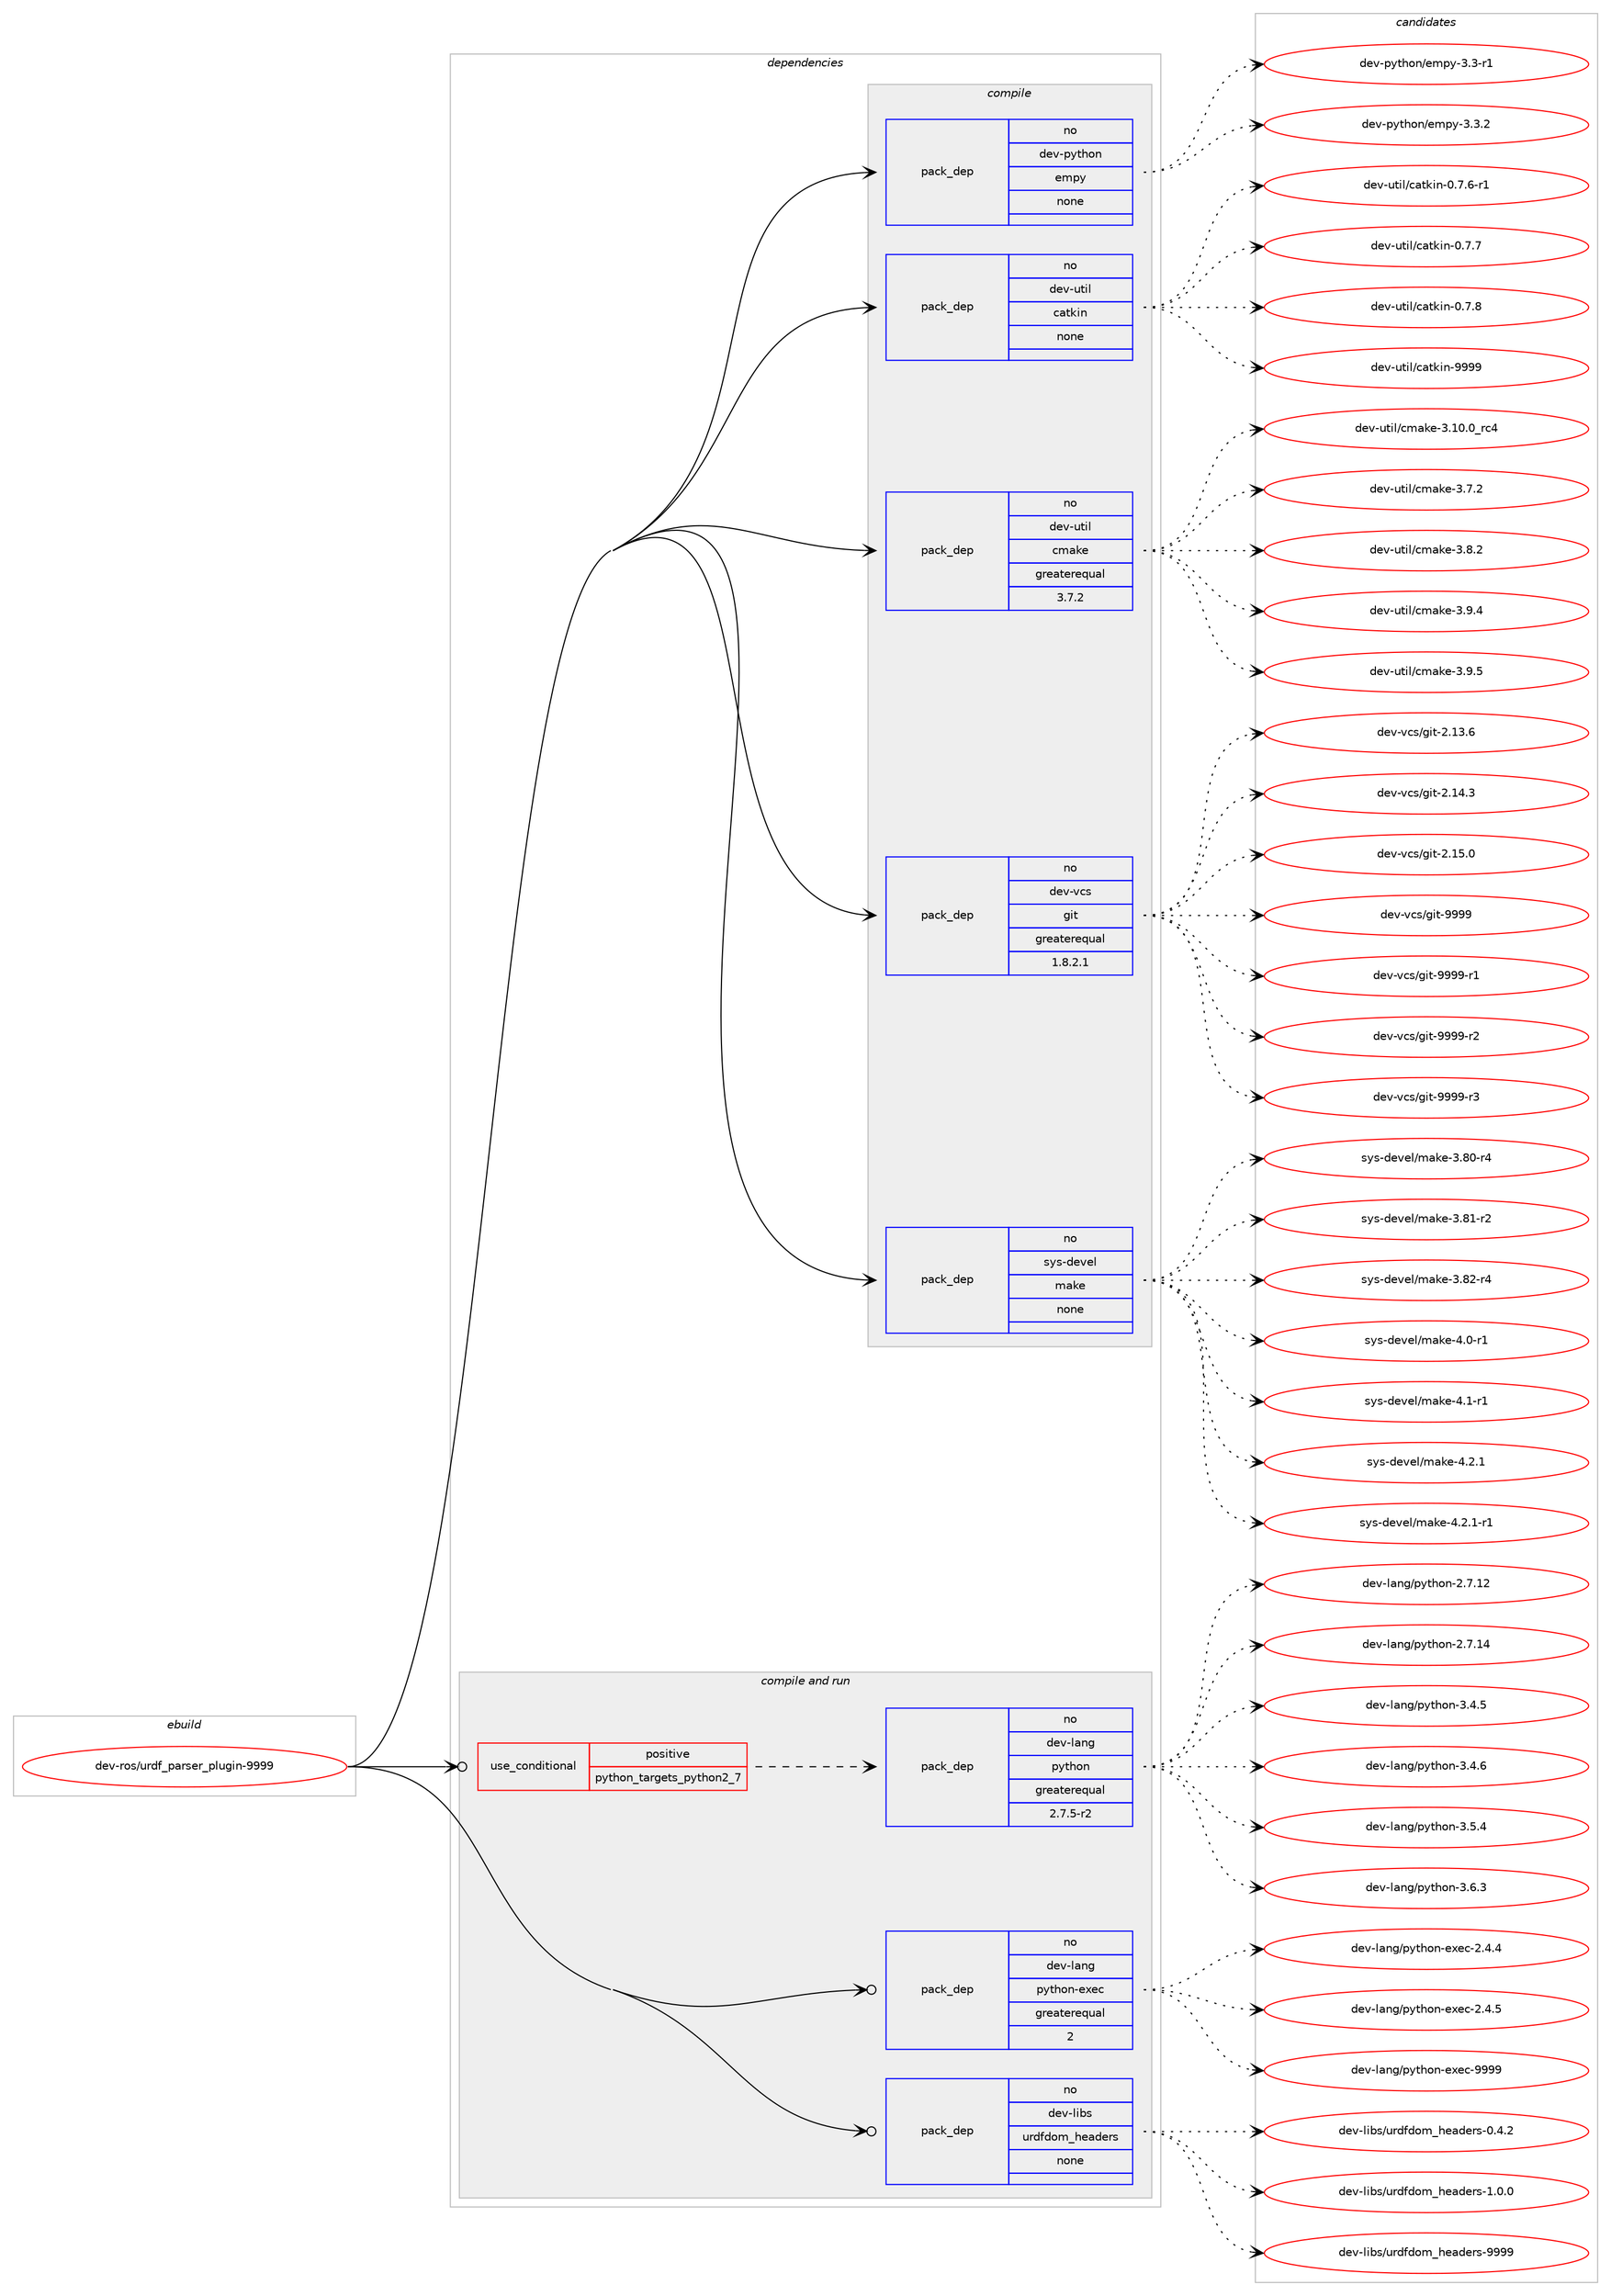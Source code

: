 digraph prolog {

# *************
# Graph options
# *************

newrank=true;
concentrate=true;
compound=true;
graph [rankdir=LR,fontname=Helvetica,fontsize=10,ranksep=1.5];#, ranksep=2.5, nodesep=0.2];
edge  [arrowhead=vee];
node  [fontname=Helvetica,fontsize=10];

# **********
# The ebuild
# **********

subgraph cluster_leftcol {
color=gray;
rank=same;
label=<<i>ebuild</i>>;
id [label="dev-ros/urdf_parser_plugin-9999", color=red, width=4, href="../dev-ros/urdf_parser_plugin-9999.svg"];
}

# ****************
# The dependencies
# ****************

subgraph cluster_midcol {
color=gray;
label=<<i>dependencies</i>>;
subgraph cluster_compile {
fillcolor="#eeeeee";
style=filled;
label=<<i>compile</i>>;
subgraph pack166957 {
dependency219019 [label=<<TABLE BORDER="0" CELLBORDER="1" CELLSPACING="0" CELLPADDING="4" WIDTH="220"><TR><TD ROWSPAN="6" CELLPADDING="30">pack_dep</TD></TR><TR><TD WIDTH="110">no</TD></TR><TR><TD>dev-python</TD></TR><TR><TD>empy</TD></TR><TR><TD>none</TD></TR><TR><TD></TD></TR></TABLE>>, shape=none, color=blue];
}
id:e -> dependency219019:w [weight=20,style="solid",arrowhead="vee"];
subgraph pack166958 {
dependency219020 [label=<<TABLE BORDER="0" CELLBORDER="1" CELLSPACING="0" CELLPADDING="4" WIDTH="220"><TR><TD ROWSPAN="6" CELLPADDING="30">pack_dep</TD></TR><TR><TD WIDTH="110">no</TD></TR><TR><TD>dev-util</TD></TR><TR><TD>catkin</TD></TR><TR><TD>none</TD></TR><TR><TD></TD></TR></TABLE>>, shape=none, color=blue];
}
id:e -> dependency219020:w [weight=20,style="solid",arrowhead="vee"];
subgraph pack166959 {
dependency219021 [label=<<TABLE BORDER="0" CELLBORDER="1" CELLSPACING="0" CELLPADDING="4" WIDTH="220"><TR><TD ROWSPAN="6" CELLPADDING="30">pack_dep</TD></TR><TR><TD WIDTH="110">no</TD></TR><TR><TD>dev-util</TD></TR><TR><TD>cmake</TD></TR><TR><TD>greaterequal</TD></TR><TR><TD>3.7.2</TD></TR></TABLE>>, shape=none, color=blue];
}
id:e -> dependency219021:w [weight=20,style="solid",arrowhead="vee"];
subgraph pack166960 {
dependency219022 [label=<<TABLE BORDER="0" CELLBORDER="1" CELLSPACING="0" CELLPADDING="4" WIDTH="220"><TR><TD ROWSPAN="6" CELLPADDING="30">pack_dep</TD></TR><TR><TD WIDTH="110">no</TD></TR><TR><TD>dev-vcs</TD></TR><TR><TD>git</TD></TR><TR><TD>greaterequal</TD></TR><TR><TD>1.8.2.1</TD></TR></TABLE>>, shape=none, color=blue];
}
id:e -> dependency219022:w [weight=20,style="solid",arrowhead="vee"];
subgraph pack166961 {
dependency219023 [label=<<TABLE BORDER="0" CELLBORDER="1" CELLSPACING="0" CELLPADDING="4" WIDTH="220"><TR><TD ROWSPAN="6" CELLPADDING="30">pack_dep</TD></TR><TR><TD WIDTH="110">no</TD></TR><TR><TD>sys-devel</TD></TR><TR><TD>make</TD></TR><TR><TD>none</TD></TR><TR><TD></TD></TR></TABLE>>, shape=none, color=blue];
}
id:e -> dependency219023:w [weight=20,style="solid",arrowhead="vee"];
}
subgraph cluster_compileandrun {
fillcolor="#eeeeee";
style=filled;
label=<<i>compile and run</i>>;
subgraph cond48072 {
dependency219024 [label=<<TABLE BORDER="0" CELLBORDER="1" CELLSPACING="0" CELLPADDING="4"><TR><TD ROWSPAN="3" CELLPADDING="10">use_conditional</TD></TR><TR><TD>positive</TD></TR><TR><TD>python_targets_python2_7</TD></TR></TABLE>>, shape=none, color=red];
subgraph pack166962 {
dependency219025 [label=<<TABLE BORDER="0" CELLBORDER="1" CELLSPACING="0" CELLPADDING="4" WIDTH="220"><TR><TD ROWSPAN="6" CELLPADDING="30">pack_dep</TD></TR><TR><TD WIDTH="110">no</TD></TR><TR><TD>dev-lang</TD></TR><TR><TD>python</TD></TR><TR><TD>greaterequal</TD></TR><TR><TD>2.7.5-r2</TD></TR></TABLE>>, shape=none, color=blue];
}
dependency219024:e -> dependency219025:w [weight=20,style="dashed",arrowhead="vee"];
}
id:e -> dependency219024:w [weight=20,style="solid",arrowhead="odotvee"];
subgraph pack166963 {
dependency219026 [label=<<TABLE BORDER="0" CELLBORDER="1" CELLSPACING="0" CELLPADDING="4" WIDTH="220"><TR><TD ROWSPAN="6" CELLPADDING="30">pack_dep</TD></TR><TR><TD WIDTH="110">no</TD></TR><TR><TD>dev-lang</TD></TR><TR><TD>python-exec</TD></TR><TR><TD>greaterequal</TD></TR><TR><TD>2</TD></TR></TABLE>>, shape=none, color=blue];
}
id:e -> dependency219026:w [weight=20,style="solid",arrowhead="odotvee"];
subgraph pack166964 {
dependency219027 [label=<<TABLE BORDER="0" CELLBORDER="1" CELLSPACING="0" CELLPADDING="4" WIDTH="220"><TR><TD ROWSPAN="6" CELLPADDING="30">pack_dep</TD></TR><TR><TD WIDTH="110">no</TD></TR><TR><TD>dev-libs</TD></TR><TR><TD>urdfdom_headers</TD></TR><TR><TD>none</TD></TR><TR><TD></TD></TR></TABLE>>, shape=none, color=blue];
}
id:e -> dependency219027:w [weight=20,style="solid",arrowhead="odotvee"];
}
subgraph cluster_run {
fillcolor="#eeeeee";
style=filled;
label=<<i>run</i>>;
}
}

# **************
# The candidates
# **************

subgraph cluster_choices {
rank=same;
color=gray;
label=<<i>candidates</i>>;

subgraph choice166957 {
color=black;
nodesep=1;
choice1001011184511212111610411111047101109112121455146514511449 [label="dev-python/empy-3.3-r1", color=red, width=4,href="../dev-python/empy-3.3-r1.svg"];
choice1001011184511212111610411111047101109112121455146514650 [label="dev-python/empy-3.3.2", color=red, width=4,href="../dev-python/empy-3.3.2.svg"];
dependency219019:e -> choice1001011184511212111610411111047101109112121455146514511449:w [style=dotted,weight="100"];
dependency219019:e -> choice1001011184511212111610411111047101109112121455146514650:w [style=dotted,weight="100"];
}
subgraph choice166958 {
color=black;
nodesep=1;
choice100101118451171161051084799971161071051104548465546544511449 [label="dev-util/catkin-0.7.6-r1", color=red, width=4,href="../dev-util/catkin-0.7.6-r1.svg"];
choice10010111845117116105108479997116107105110454846554655 [label="dev-util/catkin-0.7.7", color=red, width=4,href="../dev-util/catkin-0.7.7.svg"];
choice10010111845117116105108479997116107105110454846554656 [label="dev-util/catkin-0.7.8", color=red, width=4,href="../dev-util/catkin-0.7.8.svg"];
choice100101118451171161051084799971161071051104557575757 [label="dev-util/catkin-9999", color=red, width=4,href="../dev-util/catkin-9999.svg"];
dependency219020:e -> choice100101118451171161051084799971161071051104548465546544511449:w [style=dotted,weight="100"];
dependency219020:e -> choice10010111845117116105108479997116107105110454846554655:w [style=dotted,weight="100"];
dependency219020:e -> choice10010111845117116105108479997116107105110454846554656:w [style=dotted,weight="100"];
dependency219020:e -> choice100101118451171161051084799971161071051104557575757:w [style=dotted,weight="100"];
}
subgraph choice166959 {
color=black;
nodesep=1;
choice1001011184511711610510847991099710710145514649484648951149952 [label="dev-util/cmake-3.10.0_rc4", color=red, width=4,href="../dev-util/cmake-3.10.0_rc4.svg"];
choice10010111845117116105108479910997107101455146554650 [label="dev-util/cmake-3.7.2", color=red, width=4,href="../dev-util/cmake-3.7.2.svg"];
choice10010111845117116105108479910997107101455146564650 [label="dev-util/cmake-3.8.2", color=red, width=4,href="../dev-util/cmake-3.8.2.svg"];
choice10010111845117116105108479910997107101455146574652 [label="dev-util/cmake-3.9.4", color=red, width=4,href="../dev-util/cmake-3.9.4.svg"];
choice10010111845117116105108479910997107101455146574653 [label="dev-util/cmake-3.9.5", color=red, width=4,href="../dev-util/cmake-3.9.5.svg"];
dependency219021:e -> choice1001011184511711610510847991099710710145514649484648951149952:w [style=dotted,weight="100"];
dependency219021:e -> choice10010111845117116105108479910997107101455146554650:w [style=dotted,weight="100"];
dependency219021:e -> choice10010111845117116105108479910997107101455146564650:w [style=dotted,weight="100"];
dependency219021:e -> choice10010111845117116105108479910997107101455146574652:w [style=dotted,weight="100"];
dependency219021:e -> choice10010111845117116105108479910997107101455146574653:w [style=dotted,weight="100"];
}
subgraph choice166960 {
color=black;
nodesep=1;
choice10010111845118991154710310511645504649514654 [label="dev-vcs/git-2.13.6", color=red, width=4,href="../dev-vcs/git-2.13.6.svg"];
choice10010111845118991154710310511645504649524651 [label="dev-vcs/git-2.14.3", color=red, width=4,href="../dev-vcs/git-2.14.3.svg"];
choice10010111845118991154710310511645504649534648 [label="dev-vcs/git-2.15.0", color=red, width=4,href="../dev-vcs/git-2.15.0.svg"];
choice1001011184511899115471031051164557575757 [label="dev-vcs/git-9999", color=red, width=4,href="../dev-vcs/git-9999.svg"];
choice10010111845118991154710310511645575757574511449 [label="dev-vcs/git-9999-r1", color=red, width=4,href="../dev-vcs/git-9999-r1.svg"];
choice10010111845118991154710310511645575757574511450 [label="dev-vcs/git-9999-r2", color=red, width=4,href="../dev-vcs/git-9999-r2.svg"];
choice10010111845118991154710310511645575757574511451 [label="dev-vcs/git-9999-r3", color=red, width=4,href="../dev-vcs/git-9999-r3.svg"];
dependency219022:e -> choice10010111845118991154710310511645504649514654:w [style=dotted,weight="100"];
dependency219022:e -> choice10010111845118991154710310511645504649524651:w [style=dotted,weight="100"];
dependency219022:e -> choice10010111845118991154710310511645504649534648:w [style=dotted,weight="100"];
dependency219022:e -> choice1001011184511899115471031051164557575757:w [style=dotted,weight="100"];
dependency219022:e -> choice10010111845118991154710310511645575757574511449:w [style=dotted,weight="100"];
dependency219022:e -> choice10010111845118991154710310511645575757574511450:w [style=dotted,weight="100"];
dependency219022:e -> choice10010111845118991154710310511645575757574511451:w [style=dotted,weight="100"];
}
subgraph choice166961 {
color=black;
nodesep=1;
choice11512111545100101118101108471099710710145514656484511452 [label="sys-devel/make-3.80-r4", color=red, width=4,href="../sys-devel/make-3.80-r4.svg"];
choice11512111545100101118101108471099710710145514656494511450 [label="sys-devel/make-3.81-r2", color=red, width=4,href="../sys-devel/make-3.81-r2.svg"];
choice11512111545100101118101108471099710710145514656504511452 [label="sys-devel/make-3.82-r4", color=red, width=4,href="../sys-devel/make-3.82-r4.svg"];
choice115121115451001011181011084710997107101455246484511449 [label="sys-devel/make-4.0-r1", color=red, width=4,href="../sys-devel/make-4.0-r1.svg"];
choice115121115451001011181011084710997107101455246494511449 [label="sys-devel/make-4.1-r1", color=red, width=4,href="../sys-devel/make-4.1-r1.svg"];
choice115121115451001011181011084710997107101455246504649 [label="sys-devel/make-4.2.1", color=red, width=4,href="../sys-devel/make-4.2.1.svg"];
choice1151211154510010111810110847109971071014552465046494511449 [label="sys-devel/make-4.2.1-r1", color=red, width=4,href="../sys-devel/make-4.2.1-r1.svg"];
dependency219023:e -> choice11512111545100101118101108471099710710145514656484511452:w [style=dotted,weight="100"];
dependency219023:e -> choice11512111545100101118101108471099710710145514656494511450:w [style=dotted,weight="100"];
dependency219023:e -> choice11512111545100101118101108471099710710145514656504511452:w [style=dotted,weight="100"];
dependency219023:e -> choice115121115451001011181011084710997107101455246484511449:w [style=dotted,weight="100"];
dependency219023:e -> choice115121115451001011181011084710997107101455246494511449:w [style=dotted,weight="100"];
dependency219023:e -> choice115121115451001011181011084710997107101455246504649:w [style=dotted,weight="100"];
dependency219023:e -> choice1151211154510010111810110847109971071014552465046494511449:w [style=dotted,weight="100"];
}
subgraph choice166962 {
color=black;
nodesep=1;
choice10010111845108971101034711212111610411111045504655464950 [label="dev-lang/python-2.7.12", color=red, width=4,href="../dev-lang/python-2.7.12.svg"];
choice10010111845108971101034711212111610411111045504655464952 [label="dev-lang/python-2.7.14", color=red, width=4,href="../dev-lang/python-2.7.14.svg"];
choice100101118451089711010347112121116104111110455146524653 [label="dev-lang/python-3.4.5", color=red, width=4,href="../dev-lang/python-3.4.5.svg"];
choice100101118451089711010347112121116104111110455146524654 [label="dev-lang/python-3.4.6", color=red, width=4,href="../dev-lang/python-3.4.6.svg"];
choice100101118451089711010347112121116104111110455146534652 [label="dev-lang/python-3.5.4", color=red, width=4,href="../dev-lang/python-3.5.4.svg"];
choice100101118451089711010347112121116104111110455146544651 [label="dev-lang/python-3.6.3", color=red, width=4,href="../dev-lang/python-3.6.3.svg"];
dependency219025:e -> choice10010111845108971101034711212111610411111045504655464950:w [style=dotted,weight="100"];
dependency219025:e -> choice10010111845108971101034711212111610411111045504655464952:w [style=dotted,weight="100"];
dependency219025:e -> choice100101118451089711010347112121116104111110455146524653:w [style=dotted,weight="100"];
dependency219025:e -> choice100101118451089711010347112121116104111110455146524654:w [style=dotted,weight="100"];
dependency219025:e -> choice100101118451089711010347112121116104111110455146534652:w [style=dotted,weight="100"];
dependency219025:e -> choice100101118451089711010347112121116104111110455146544651:w [style=dotted,weight="100"];
}
subgraph choice166963 {
color=black;
nodesep=1;
choice1001011184510897110103471121211161041111104510112010199455046524652 [label="dev-lang/python-exec-2.4.4", color=red, width=4,href="../dev-lang/python-exec-2.4.4.svg"];
choice1001011184510897110103471121211161041111104510112010199455046524653 [label="dev-lang/python-exec-2.4.5", color=red, width=4,href="../dev-lang/python-exec-2.4.5.svg"];
choice10010111845108971101034711212111610411111045101120101994557575757 [label="dev-lang/python-exec-9999", color=red, width=4,href="../dev-lang/python-exec-9999.svg"];
dependency219026:e -> choice1001011184510897110103471121211161041111104510112010199455046524652:w [style=dotted,weight="100"];
dependency219026:e -> choice1001011184510897110103471121211161041111104510112010199455046524653:w [style=dotted,weight="100"];
dependency219026:e -> choice10010111845108971101034711212111610411111045101120101994557575757:w [style=dotted,weight="100"];
}
subgraph choice166964 {
color=black;
nodesep=1;
choice1001011184510810598115471171141001021001111099510410197100101114115454846524650 [label="dev-libs/urdfdom_headers-0.4.2", color=red, width=4,href="../dev-libs/urdfdom_headers-0.4.2.svg"];
choice1001011184510810598115471171141001021001111099510410197100101114115454946484648 [label="dev-libs/urdfdom_headers-1.0.0", color=red, width=4,href="../dev-libs/urdfdom_headers-1.0.0.svg"];
choice10010111845108105981154711711410010210011110995104101971001011141154557575757 [label="dev-libs/urdfdom_headers-9999", color=red, width=4,href="../dev-libs/urdfdom_headers-9999.svg"];
dependency219027:e -> choice1001011184510810598115471171141001021001111099510410197100101114115454846524650:w [style=dotted,weight="100"];
dependency219027:e -> choice1001011184510810598115471171141001021001111099510410197100101114115454946484648:w [style=dotted,weight="100"];
dependency219027:e -> choice10010111845108105981154711711410010210011110995104101971001011141154557575757:w [style=dotted,weight="100"];
}
}

}

